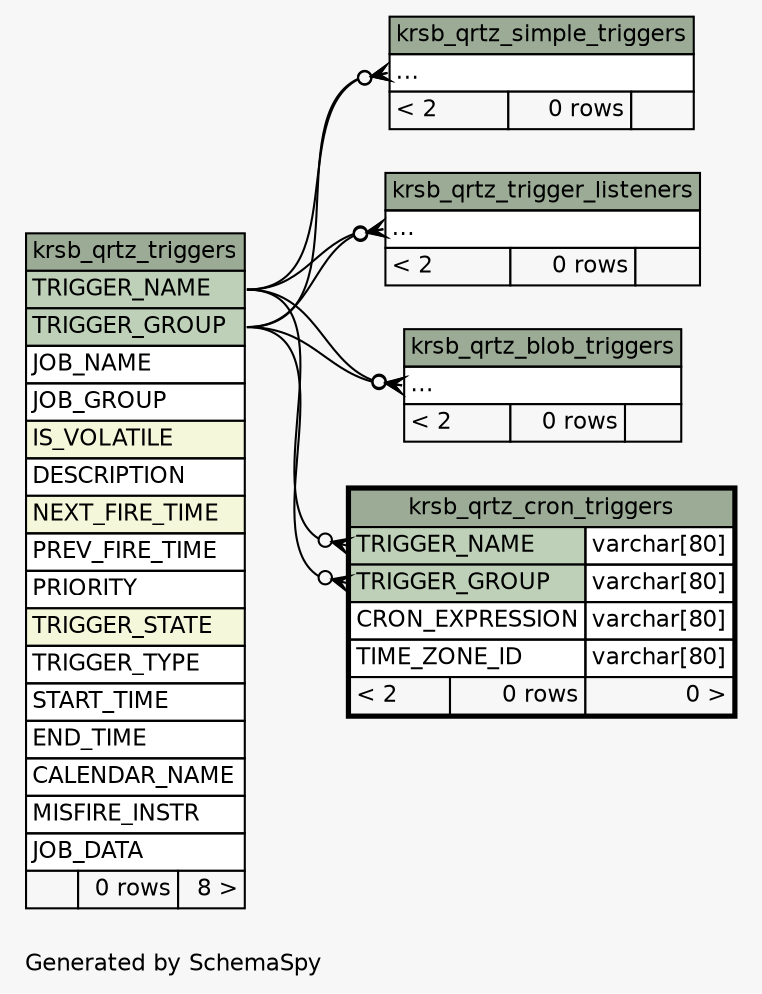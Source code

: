 // dot 2.28.0 on Mac OS X 10.7.2
// SchemaSpy rev 590
digraph "twoDegreesRelationshipsDiagram" {
  graph [
    rankdir="RL"
    bgcolor="#f7f7f7"
    label="\nGenerated by SchemaSpy"
    labeljust="l"
    nodesep="0.18"
    ranksep="0.46"
    fontname="Helvetica"
    fontsize="11"
  ];
  node [
    fontname="Helvetica"
    fontsize="11"
    shape="plaintext"
  ];
  edge [
    arrowsize="0.8"
  ];
  "krsb_qrtz_blob_triggers":"elipses":w -> "krsb_qrtz_triggers":"TRIGGER_GROUP":e [arrowhead=none dir=back arrowtail=crowodot];
  "krsb_qrtz_blob_triggers":"elipses":w -> "krsb_qrtz_triggers":"TRIGGER_NAME":e [arrowhead=none dir=back arrowtail=crowodot];
  "krsb_qrtz_cron_triggers":"TRIGGER_GROUP":w -> "krsb_qrtz_triggers":"TRIGGER_GROUP":e [arrowhead=none dir=back arrowtail=crowodot];
  "krsb_qrtz_cron_triggers":"TRIGGER_NAME":w -> "krsb_qrtz_triggers":"TRIGGER_NAME":e [arrowhead=none dir=back arrowtail=crowodot];
  "krsb_qrtz_simple_triggers":"elipses":w -> "krsb_qrtz_triggers":"TRIGGER_GROUP":e [arrowhead=none dir=back arrowtail=crowodot];
  "krsb_qrtz_simple_triggers":"elipses":w -> "krsb_qrtz_triggers":"TRIGGER_NAME":e [arrowhead=none dir=back arrowtail=crowodot];
  "krsb_qrtz_trigger_listeners":"elipses":w -> "krsb_qrtz_triggers":"TRIGGER_GROUP":e [arrowhead=none dir=back arrowtail=crowodot];
  "krsb_qrtz_trigger_listeners":"elipses":w -> "krsb_qrtz_triggers":"TRIGGER_NAME":e [arrowhead=none dir=back arrowtail=crowodot];
  "krsb_qrtz_blob_triggers" [
    label=<
    <TABLE BORDER="0" CELLBORDER="1" CELLSPACING="0" BGCOLOR="#ffffff">
      <TR><TD COLSPAN="3" BGCOLOR="#9bab96" ALIGN="CENTER">krsb_qrtz_blob_triggers</TD></TR>
      <TR><TD PORT="elipses" COLSPAN="3" ALIGN="LEFT">...</TD></TR>
      <TR><TD ALIGN="LEFT" BGCOLOR="#f7f7f7">&lt; 2</TD><TD ALIGN="RIGHT" BGCOLOR="#f7f7f7">0 rows</TD><TD ALIGN="RIGHT" BGCOLOR="#f7f7f7">  </TD></TR>
    </TABLE>>
    URL="krsb_qrtz_blob_triggers.html"
    tooltip="krsb_qrtz_blob_triggers"
  ];
  "krsb_qrtz_cron_triggers" [
    label=<
    <TABLE BORDER="2" CELLBORDER="1" CELLSPACING="0" BGCOLOR="#ffffff">
      <TR><TD COLSPAN="3" BGCOLOR="#9bab96" ALIGN="CENTER">krsb_qrtz_cron_triggers</TD></TR>
      <TR><TD PORT="TRIGGER_NAME" COLSPAN="2" BGCOLOR="#bed1b8" ALIGN="LEFT">TRIGGER_NAME</TD><TD PORT="TRIGGER_NAME.type" ALIGN="LEFT">varchar[80]</TD></TR>
      <TR><TD PORT="TRIGGER_GROUP" COLSPAN="2" BGCOLOR="#bed1b8" ALIGN="LEFT">TRIGGER_GROUP</TD><TD PORT="TRIGGER_GROUP.type" ALIGN="LEFT">varchar[80]</TD></TR>
      <TR><TD PORT="CRON_EXPRESSION" COLSPAN="2" ALIGN="LEFT">CRON_EXPRESSION</TD><TD PORT="CRON_EXPRESSION.type" ALIGN="LEFT">varchar[80]</TD></TR>
      <TR><TD PORT="TIME_ZONE_ID" COLSPAN="2" ALIGN="LEFT">TIME_ZONE_ID</TD><TD PORT="TIME_ZONE_ID.type" ALIGN="LEFT">varchar[80]</TD></TR>
      <TR><TD ALIGN="LEFT" BGCOLOR="#f7f7f7">&lt; 2</TD><TD ALIGN="RIGHT" BGCOLOR="#f7f7f7">0 rows</TD><TD ALIGN="RIGHT" BGCOLOR="#f7f7f7">0 &gt;</TD></TR>
    </TABLE>>
    URL="krsb_qrtz_cron_triggers.html"
    tooltip="krsb_qrtz_cron_triggers"
  ];
  "krsb_qrtz_simple_triggers" [
    label=<
    <TABLE BORDER="0" CELLBORDER="1" CELLSPACING="0" BGCOLOR="#ffffff">
      <TR><TD COLSPAN="3" BGCOLOR="#9bab96" ALIGN="CENTER">krsb_qrtz_simple_triggers</TD></TR>
      <TR><TD PORT="elipses" COLSPAN="3" ALIGN="LEFT">...</TD></TR>
      <TR><TD ALIGN="LEFT" BGCOLOR="#f7f7f7">&lt; 2</TD><TD ALIGN="RIGHT" BGCOLOR="#f7f7f7">0 rows</TD><TD ALIGN="RIGHT" BGCOLOR="#f7f7f7">  </TD></TR>
    </TABLE>>
    URL="krsb_qrtz_simple_triggers.html"
    tooltip="krsb_qrtz_simple_triggers"
  ];
  "krsb_qrtz_trigger_listeners" [
    label=<
    <TABLE BORDER="0" CELLBORDER="1" CELLSPACING="0" BGCOLOR="#ffffff">
      <TR><TD COLSPAN="3" BGCOLOR="#9bab96" ALIGN="CENTER">krsb_qrtz_trigger_listeners</TD></TR>
      <TR><TD PORT="elipses" COLSPAN="3" ALIGN="LEFT">...</TD></TR>
      <TR><TD ALIGN="LEFT" BGCOLOR="#f7f7f7">&lt; 2</TD><TD ALIGN="RIGHT" BGCOLOR="#f7f7f7">0 rows</TD><TD ALIGN="RIGHT" BGCOLOR="#f7f7f7">  </TD></TR>
    </TABLE>>
    URL="krsb_qrtz_trigger_listeners.html"
    tooltip="krsb_qrtz_trigger_listeners"
  ];
  "krsb_qrtz_triggers" [
    label=<
    <TABLE BORDER="0" CELLBORDER="1" CELLSPACING="0" BGCOLOR="#ffffff">
      <TR><TD COLSPAN="3" BGCOLOR="#9bab96" ALIGN="CENTER">krsb_qrtz_triggers</TD></TR>
      <TR><TD PORT="TRIGGER_NAME" COLSPAN="3" BGCOLOR="#bed1b8" ALIGN="LEFT">TRIGGER_NAME</TD></TR>
      <TR><TD PORT="TRIGGER_GROUP" COLSPAN="3" BGCOLOR="#bed1b8" ALIGN="LEFT">TRIGGER_GROUP</TD></TR>
      <TR><TD PORT="JOB_NAME" COLSPAN="3" ALIGN="LEFT">JOB_NAME</TD></TR>
      <TR><TD PORT="JOB_GROUP" COLSPAN="3" ALIGN="LEFT">JOB_GROUP</TD></TR>
      <TR><TD PORT="IS_VOLATILE" COLSPAN="3" BGCOLOR="#f4f7da" ALIGN="LEFT">IS_VOLATILE</TD></TR>
      <TR><TD PORT="DESCRIPTION" COLSPAN="3" ALIGN="LEFT">DESCRIPTION</TD></TR>
      <TR><TD PORT="NEXT_FIRE_TIME" COLSPAN="3" BGCOLOR="#f4f7da" ALIGN="LEFT">NEXT_FIRE_TIME</TD></TR>
      <TR><TD PORT="PREV_FIRE_TIME" COLSPAN="3" ALIGN="LEFT">PREV_FIRE_TIME</TD></TR>
      <TR><TD PORT="PRIORITY" COLSPAN="3" ALIGN="LEFT">PRIORITY</TD></TR>
      <TR><TD PORT="TRIGGER_STATE" COLSPAN="3" BGCOLOR="#f4f7da" ALIGN="LEFT">TRIGGER_STATE</TD></TR>
      <TR><TD PORT="TRIGGER_TYPE" COLSPAN="3" ALIGN="LEFT">TRIGGER_TYPE</TD></TR>
      <TR><TD PORT="START_TIME" COLSPAN="3" ALIGN="LEFT">START_TIME</TD></TR>
      <TR><TD PORT="END_TIME" COLSPAN="3" ALIGN="LEFT">END_TIME</TD></TR>
      <TR><TD PORT="CALENDAR_NAME" COLSPAN="3" ALIGN="LEFT">CALENDAR_NAME</TD></TR>
      <TR><TD PORT="MISFIRE_INSTR" COLSPAN="3" ALIGN="LEFT">MISFIRE_INSTR</TD></TR>
      <TR><TD PORT="JOB_DATA" COLSPAN="3" ALIGN="LEFT">JOB_DATA</TD></TR>
      <TR><TD ALIGN="LEFT" BGCOLOR="#f7f7f7">  </TD><TD ALIGN="RIGHT" BGCOLOR="#f7f7f7">0 rows</TD><TD ALIGN="RIGHT" BGCOLOR="#f7f7f7">8 &gt;</TD></TR>
    </TABLE>>
    URL="krsb_qrtz_triggers.html"
    tooltip="krsb_qrtz_triggers"
  ];
}
